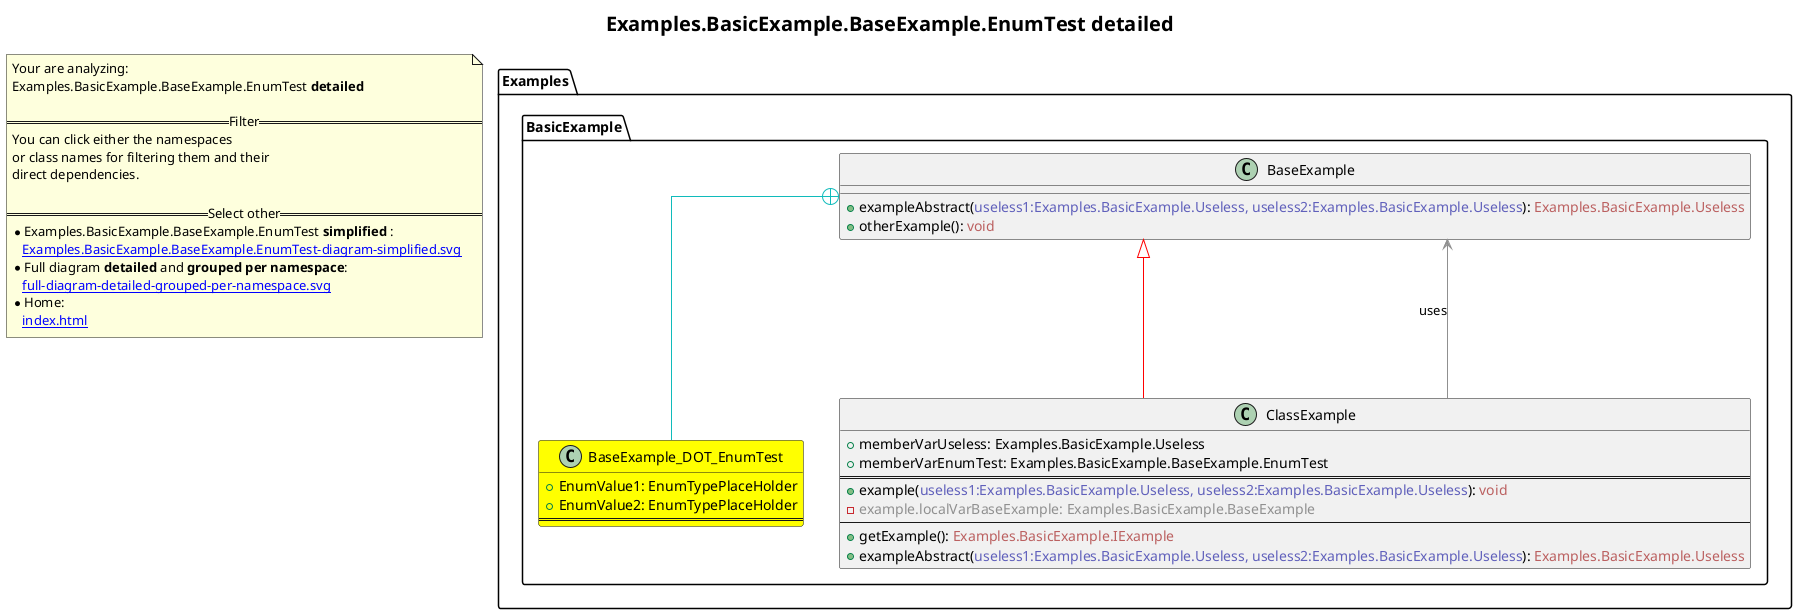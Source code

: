 @startuml
skinparam linetype ortho
title <size:20>Examples.BasicExample.BaseExample.EnumTest **detailed** </size>
note "Your are analyzing:\nExamples.BasicExample.BaseExample.EnumTest **detailed** \n\n==Filter==\nYou can click either the namespaces \nor class names for filtering them and their\ndirect dependencies.\n\n==Select other==\n* Examples.BasicExample.BaseExample.EnumTest **simplified** :\n   [[Examples.BasicExample.BaseExample.EnumTest-diagram-simplified.svg]]\n* Full diagram **detailed** and **grouped per namespace**:\n   [[full-diagram-detailed-grouped-per-namespace.svg]]\n* Home:\n   [[index.html]]" as FloatingNote
  class Examples.BasicExample.BaseExample_DOT_EnumTest [[Examples.BasicExample.BaseExample.EnumTest-diagram-detailed.svg]] #yellow {
    + EnumValue1: EnumTypePlaceHolder
    + EnumValue2: EnumTypePlaceHolder
==
  }
  class Examples.BasicExample.BaseExample [[Examples.BasicExample.BaseExample-diagram-detailed.svg]]  {
    + exampleAbstract(<font color="6060BB">useless1:Examples.BasicExample.Useless, useless2:Examples.BasicExample.Useless</font>): <font color="BB6060">Examples.BasicExample.Useless</font>
    + otherExample(<font color="6060BB"></font>): <font color="BB6060">void</font>
  }
  class Examples.BasicExample.ClassExample [[Examples.BasicExample.ClassExample-diagram-detailed.svg]]  {
    + memberVarUseless: Examples.BasicExample.Useless
    + memberVarEnumTest: Examples.BasicExample.BaseExample.EnumTest
==
    + example(<font color="6060BB">useless1:Examples.BasicExample.Useless, useless2:Examples.BasicExample.Useless</font>): <font color="BB6060">void</font>
    - <font color="909090">example.localVarBaseExample: Examples.BasicExample.BaseExample</font>
--
    + getExample(<font color="6060BB"></font>): <font color="BB6060">Examples.BasicExample.IExample</font>
    + exampleAbstract(<font color="6060BB">useless1:Examples.BasicExample.Useless, useless2:Examples.BasicExample.Useless</font>): <font color="BB6060">Examples.BasicExample.Useless</font>
  }
 ' *************************************** 
 ' *************************************** 
 ' *************************************** 
' Class relations extracted from namespace:
' Examples.BasicExample
Examples.BasicExample.BaseExample +-[#10BBBB]- Examples.BasicExample.BaseExample_DOT_EnumTest 
Examples.BasicExample.BaseExample <|-[#red]- Examples.BasicExample.ClassExample
Examples.BasicExample.ClassExample *-[#10BB10]- Examples.BasicExample.BaseExample.EnumTest 
Examples.BasicExample.ClassExample -[#909090]-> Examples.BasicExample.BaseExample  : uses 
@enduml
